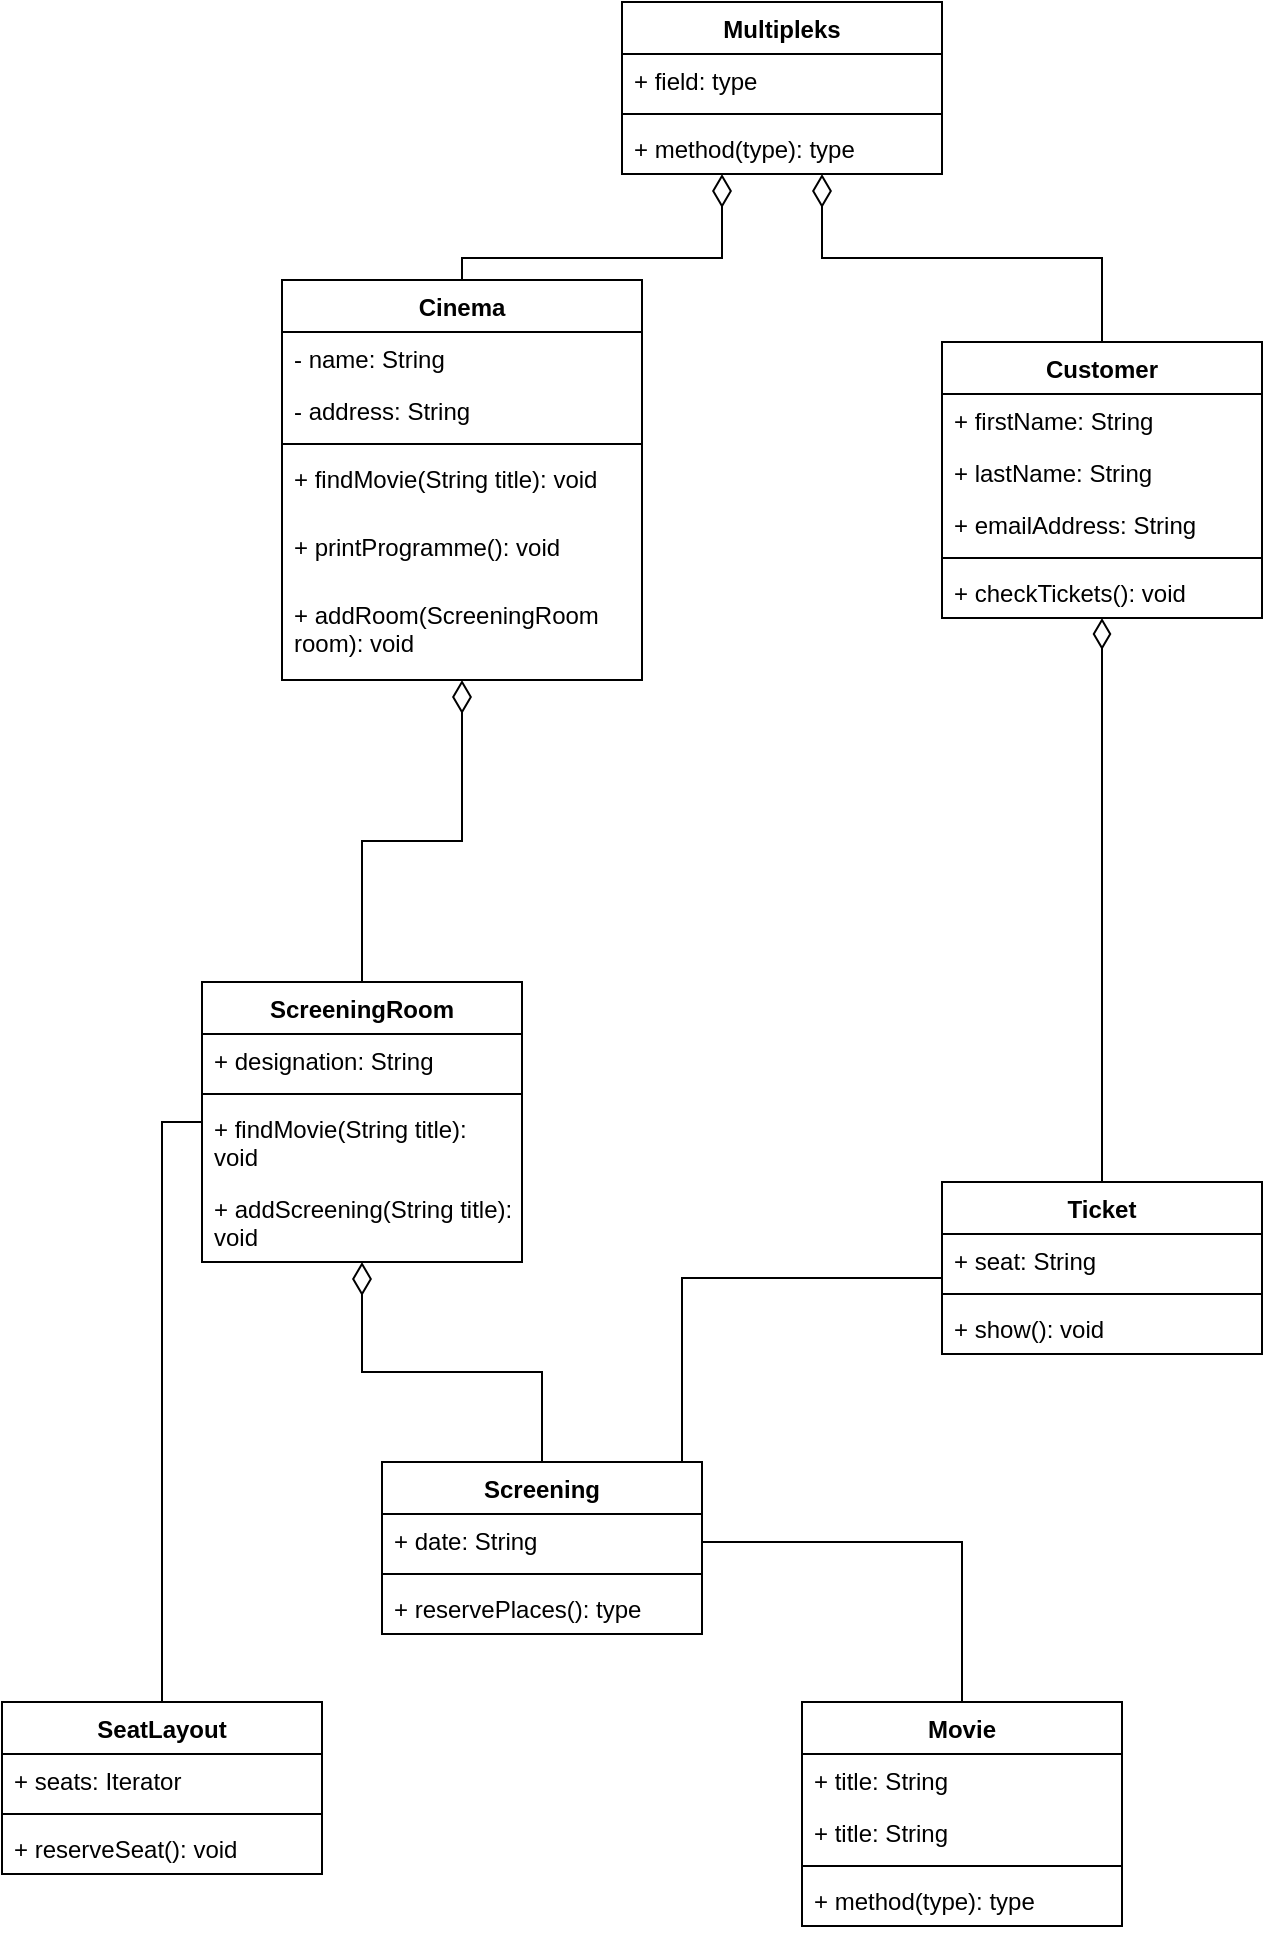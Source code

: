 <mxfile version="24.7.17">
  <diagram name="Strona-1" id="1AEKY5tCfrDMFi1p3VS5">
    <mxGraphModel dx="1194" dy="814" grid="1" gridSize="10" guides="1" tooltips="1" connect="1" arrows="1" fold="1" page="1" pageScale="1" pageWidth="827" pageHeight="1169" math="0" shadow="0">
      <root>
        <mxCell id="0" />
        <mxCell id="1" parent="0" />
        <mxCell id="unSGOQzExePCMTm-dUKI-5" style="edgeStyle=orthogonalEdgeStyle;rounded=0;orthogonalLoop=1;jettySize=auto;html=1;endArrow=diamondThin;endFill=0;endSize=14;" edge="1" parent="1" source="GAVg0c8g9KsxBsIheXiO-1" target="unSGOQzExePCMTm-dUKI-1">
          <mxGeometry relative="1" as="geometry">
            <Array as="points">
              <mxPoint x="310" y="148" />
              <mxPoint x="440" y="148" />
            </Array>
          </mxGeometry>
        </mxCell>
        <mxCell id="GAVg0c8g9KsxBsIheXiO-1" value="Cinema" style="swimlane;fontStyle=1;align=center;verticalAlign=top;childLayout=stackLayout;horizontal=1;startSize=26;horizontalStack=0;resizeParent=1;resizeParentMax=0;resizeLast=0;collapsible=1;marginBottom=0;whiteSpace=wrap;html=1;" parent="1" vertex="1">
          <mxGeometry x="220" y="159" width="180" height="200" as="geometry" />
        </mxCell>
        <mxCell id="GAVg0c8g9KsxBsIheXiO-2" value="- name: String" style="text;strokeColor=none;fillColor=none;align=left;verticalAlign=top;spacingLeft=4;spacingRight=4;overflow=hidden;rotatable=0;points=[[0,0.5],[1,0.5]];portConstraint=eastwest;whiteSpace=wrap;html=1;" parent="GAVg0c8g9KsxBsIheXiO-1" vertex="1">
          <mxGeometry y="26" width="180" height="26" as="geometry" />
        </mxCell>
        <mxCell id="GAVg0c8g9KsxBsIheXiO-32" value="- address: String" style="text;strokeColor=none;fillColor=none;align=left;verticalAlign=top;spacingLeft=4;spacingRight=4;overflow=hidden;rotatable=0;points=[[0,0.5],[1,0.5]];portConstraint=eastwest;whiteSpace=wrap;html=1;" parent="GAVg0c8g9KsxBsIheXiO-1" vertex="1">
          <mxGeometry y="52" width="180" height="26" as="geometry" />
        </mxCell>
        <mxCell id="GAVg0c8g9KsxBsIheXiO-3" value="" style="line;strokeWidth=1;fillColor=none;align=left;verticalAlign=middle;spacingTop=-1;spacingLeft=3;spacingRight=3;rotatable=0;labelPosition=right;points=[];portConstraint=eastwest;strokeColor=inherit;" parent="GAVg0c8g9KsxBsIheXiO-1" vertex="1">
          <mxGeometry y="78" width="180" height="8" as="geometry" />
        </mxCell>
        <mxCell id="GAVg0c8g9KsxBsIheXiO-4" value="+ findMovie(String title): void" style="text;strokeColor=none;fillColor=none;align=left;verticalAlign=top;spacingLeft=4;spacingRight=4;overflow=hidden;rotatable=0;points=[[0,0.5],[1,0.5]];portConstraint=eastwest;whiteSpace=wrap;html=1;" parent="GAVg0c8g9KsxBsIheXiO-1" vertex="1">
          <mxGeometry y="86" width="180" height="34" as="geometry" />
        </mxCell>
        <mxCell id="GAVg0c8g9KsxBsIheXiO-33" value="+ printProgramme(): void" style="text;strokeColor=none;fillColor=none;align=left;verticalAlign=top;spacingLeft=4;spacingRight=4;overflow=hidden;rotatable=0;points=[[0,0.5],[1,0.5]];portConstraint=eastwest;whiteSpace=wrap;html=1;" parent="GAVg0c8g9KsxBsIheXiO-1" vertex="1">
          <mxGeometry y="120" width="180" height="34" as="geometry" />
        </mxCell>
        <mxCell id="unSGOQzExePCMTm-dUKI-7" value="+ addRoom(ScreeningRoom room): void" style="text;strokeColor=none;fillColor=none;align=left;verticalAlign=top;spacingLeft=4;spacingRight=4;overflow=hidden;rotatable=0;points=[[0,0.5],[1,0.5]];portConstraint=eastwest;whiteSpace=wrap;html=1;" vertex="1" parent="GAVg0c8g9KsxBsIheXiO-1">
          <mxGeometry y="154" width="180" height="46" as="geometry" />
        </mxCell>
        <mxCell id="GAVg0c8g9KsxBsIheXiO-25" style="edgeStyle=orthogonalEdgeStyle;rounded=0;orthogonalLoop=1;jettySize=auto;html=1;entryX=0.5;entryY=0;entryDx=0;entryDy=0;endArrow=none;endFill=0;" parent="1" source="GAVg0c8g9KsxBsIheXiO-5" target="GAVg0c8g9KsxBsIheXiO-9" edge="1">
          <mxGeometry relative="1" as="geometry">
            <Array as="points">
              <mxPoint x="560" y="790" />
            </Array>
          </mxGeometry>
        </mxCell>
        <mxCell id="GAVg0c8g9KsxBsIheXiO-46" style="edgeStyle=orthogonalEdgeStyle;rounded=0;orthogonalLoop=1;jettySize=auto;html=1;entryX=0;entryY=0.5;entryDx=0;entryDy=0;endArrow=none;endFill=0;" parent="1" source="GAVg0c8g9KsxBsIheXiO-5" target="GAVg0c8g9KsxBsIheXiO-42" edge="1">
          <mxGeometry relative="1" as="geometry">
            <Array as="points">
              <mxPoint x="420" y="658" />
              <mxPoint x="550" y="658" />
            </Array>
          </mxGeometry>
        </mxCell>
        <mxCell id="GAVg0c8g9KsxBsIheXiO-5" value="Screening" style="swimlane;fontStyle=1;align=center;verticalAlign=top;childLayout=stackLayout;horizontal=1;startSize=26;horizontalStack=0;resizeParent=1;resizeParentMax=0;resizeLast=0;collapsible=1;marginBottom=0;whiteSpace=wrap;html=1;" parent="1" vertex="1">
          <mxGeometry x="270" y="750" width="160" height="86" as="geometry" />
        </mxCell>
        <mxCell id="GAVg0c8g9KsxBsIheXiO-6" value="+ date: String" style="text;strokeColor=none;fillColor=none;align=left;verticalAlign=top;spacingLeft=4;spacingRight=4;overflow=hidden;rotatable=0;points=[[0,0.5],[1,0.5]];portConstraint=eastwest;whiteSpace=wrap;html=1;" parent="GAVg0c8g9KsxBsIheXiO-5" vertex="1">
          <mxGeometry y="26" width="160" height="26" as="geometry" />
        </mxCell>
        <mxCell id="GAVg0c8g9KsxBsIheXiO-7" value="" style="line;strokeWidth=1;fillColor=none;align=left;verticalAlign=middle;spacingTop=-1;spacingLeft=3;spacingRight=3;rotatable=0;labelPosition=right;points=[];portConstraint=eastwest;strokeColor=inherit;" parent="GAVg0c8g9KsxBsIheXiO-5" vertex="1">
          <mxGeometry y="52" width="160" height="8" as="geometry" />
        </mxCell>
        <mxCell id="GAVg0c8g9KsxBsIheXiO-8" value="+ reservePlaces(): type" style="text;strokeColor=none;fillColor=none;align=left;verticalAlign=top;spacingLeft=4;spacingRight=4;overflow=hidden;rotatable=0;points=[[0,0.5],[1,0.5]];portConstraint=eastwest;whiteSpace=wrap;html=1;" parent="GAVg0c8g9KsxBsIheXiO-5" vertex="1">
          <mxGeometry y="60" width="160" height="26" as="geometry" />
        </mxCell>
        <mxCell id="GAVg0c8g9KsxBsIheXiO-9" value="Movie" style="swimlane;fontStyle=1;align=center;verticalAlign=top;childLayout=stackLayout;horizontal=1;startSize=26;horizontalStack=0;resizeParent=1;resizeParentMax=0;resizeLast=0;collapsible=1;marginBottom=0;whiteSpace=wrap;html=1;" parent="1" vertex="1">
          <mxGeometry x="480" y="870" width="160" height="112" as="geometry" />
        </mxCell>
        <mxCell id="GAVg0c8g9KsxBsIheXiO-10" value="+ title: String" style="text;strokeColor=none;fillColor=none;align=left;verticalAlign=top;spacingLeft=4;spacingRight=4;overflow=hidden;rotatable=0;points=[[0,0.5],[1,0.5]];portConstraint=eastwest;whiteSpace=wrap;html=1;" parent="GAVg0c8g9KsxBsIheXiO-9" vertex="1">
          <mxGeometry y="26" width="160" height="26" as="geometry" />
        </mxCell>
        <mxCell id="GAVg0c8g9KsxBsIheXiO-26" value="+ title: String" style="text;strokeColor=none;fillColor=none;align=left;verticalAlign=top;spacingLeft=4;spacingRight=4;overflow=hidden;rotatable=0;points=[[0,0.5],[1,0.5]];portConstraint=eastwest;whiteSpace=wrap;html=1;" parent="GAVg0c8g9KsxBsIheXiO-9" vertex="1">
          <mxGeometry y="52" width="160" height="26" as="geometry" />
        </mxCell>
        <mxCell id="GAVg0c8g9KsxBsIheXiO-11" value="" style="line;strokeWidth=1;fillColor=none;align=left;verticalAlign=middle;spacingTop=-1;spacingLeft=3;spacingRight=3;rotatable=0;labelPosition=right;points=[];portConstraint=eastwest;strokeColor=inherit;" parent="GAVg0c8g9KsxBsIheXiO-9" vertex="1">
          <mxGeometry y="78" width="160" height="8" as="geometry" />
        </mxCell>
        <mxCell id="GAVg0c8g9KsxBsIheXiO-12" value="+ method(type): type" style="text;strokeColor=none;fillColor=none;align=left;verticalAlign=top;spacingLeft=4;spacingRight=4;overflow=hidden;rotatable=0;points=[[0,0.5],[1,0.5]];portConstraint=eastwest;whiteSpace=wrap;html=1;" parent="GAVg0c8g9KsxBsIheXiO-9" vertex="1">
          <mxGeometry y="86" width="160" height="26" as="geometry" />
        </mxCell>
        <mxCell id="GAVg0c8g9KsxBsIheXiO-17" value="ScreeningRoom" style="swimlane;fontStyle=1;align=center;verticalAlign=top;childLayout=stackLayout;horizontal=1;startSize=26;horizontalStack=0;resizeParent=1;resizeParentMax=0;resizeLast=0;collapsible=1;marginBottom=0;whiteSpace=wrap;html=1;" parent="1" vertex="1">
          <mxGeometry x="180" y="510" width="160" height="140" as="geometry" />
        </mxCell>
        <mxCell id="GAVg0c8g9KsxBsIheXiO-18" value="+ designation: String" style="text;strokeColor=none;fillColor=none;align=left;verticalAlign=top;spacingLeft=4;spacingRight=4;overflow=hidden;rotatable=0;points=[[0,0.5],[1,0.5]];portConstraint=eastwest;whiteSpace=wrap;html=1;" parent="GAVg0c8g9KsxBsIheXiO-17" vertex="1">
          <mxGeometry y="26" width="160" height="26" as="geometry" />
        </mxCell>
        <mxCell id="GAVg0c8g9KsxBsIheXiO-19" value="" style="line;strokeWidth=1;fillColor=none;align=left;verticalAlign=middle;spacingTop=-1;spacingLeft=3;spacingRight=3;rotatable=0;labelPosition=right;points=[];portConstraint=eastwest;strokeColor=inherit;" parent="GAVg0c8g9KsxBsIheXiO-17" vertex="1">
          <mxGeometry y="52" width="160" height="8" as="geometry" />
        </mxCell>
        <mxCell id="GAVg0c8g9KsxBsIheXiO-20" value="+ findMovie(String title): void" style="text;strokeColor=none;fillColor=none;align=left;verticalAlign=top;spacingLeft=4;spacingRight=4;overflow=hidden;rotatable=0;points=[[0,0.5],[1,0.5]];portConstraint=eastwest;whiteSpace=wrap;html=1;" parent="GAVg0c8g9KsxBsIheXiO-17" vertex="1">
          <mxGeometry y="60" width="160" height="40" as="geometry" />
        </mxCell>
        <mxCell id="GAVg0c8g9KsxBsIheXiO-49" value="+ addScreening(String title): void" style="text;strokeColor=none;fillColor=none;align=left;verticalAlign=top;spacingLeft=4;spacingRight=4;overflow=hidden;rotatable=0;points=[[0,0.5],[1,0.5]];portConstraint=eastwest;whiteSpace=wrap;html=1;" parent="GAVg0c8g9KsxBsIheXiO-17" vertex="1">
          <mxGeometry y="100" width="160" height="40" as="geometry" />
        </mxCell>
        <mxCell id="GAVg0c8g9KsxBsIheXiO-21" style="edgeStyle=orthogonalEdgeStyle;rounded=0;orthogonalLoop=1;jettySize=auto;html=1;endArrow=diamondThin;endFill=0;endSize=14;entryX=0.5;entryY=1;entryDx=0;entryDy=0;" parent="1" source="GAVg0c8g9KsxBsIheXiO-17" target="GAVg0c8g9KsxBsIheXiO-1" edge="1">
          <mxGeometry relative="1" as="geometry">
            <mxPoint x="310" y="340" as="targetPoint" />
          </mxGeometry>
        </mxCell>
        <mxCell id="GAVg0c8g9KsxBsIheXiO-31" style="edgeStyle=orthogonalEdgeStyle;rounded=0;orthogonalLoop=1;jettySize=auto;html=1;endArrow=none;endFill=0;" parent="1" source="GAVg0c8g9KsxBsIheXiO-27" target="GAVg0c8g9KsxBsIheXiO-17" edge="1">
          <mxGeometry relative="1" as="geometry">
            <Array as="points">
              <mxPoint x="160" y="580" />
            </Array>
          </mxGeometry>
        </mxCell>
        <mxCell id="GAVg0c8g9KsxBsIheXiO-27" value="SeatLayout" style="swimlane;fontStyle=1;align=center;verticalAlign=top;childLayout=stackLayout;horizontal=1;startSize=26;horizontalStack=0;resizeParent=1;resizeParentMax=0;resizeLast=0;collapsible=1;marginBottom=0;whiteSpace=wrap;html=1;" parent="1" vertex="1">
          <mxGeometry x="80" y="870" width="160" height="86" as="geometry" />
        </mxCell>
        <mxCell id="GAVg0c8g9KsxBsIheXiO-28" value="+ seats: Iterator" style="text;strokeColor=none;fillColor=none;align=left;verticalAlign=top;spacingLeft=4;spacingRight=4;overflow=hidden;rotatable=0;points=[[0,0.5],[1,0.5]];portConstraint=eastwest;whiteSpace=wrap;html=1;" parent="GAVg0c8g9KsxBsIheXiO-27" vertex="1">
          <mxGeometry y="26" width="160" height="26" as="geometry" />
        </mxCell>
        <mxCell id="GAVg0c8g9KsxBsIheXiO-29" value="" style="line;strokeWidth=1;fillColor=none;align=left;verticalAlign=middle;spacingTop=-1;spacingLeft=3;spacingRight=3;rotatable=0;labelPosition=right;points=[];portConstraint=eastwest;strokeColor=inherit;" parent="GAVg0c8g9KsxBsIheXiO-27" vertex="1">
          <mxGeometry y="52" width="160" height="8" as="geometry" />
        </mxCell>
        <mxCell id="GAVg0c8g9KsxBsIheXiO-30" value="+ reserveSeat(): void" style="text;strokeColor=none;fillColor=none;align=left;verticalAlign=top;spacingLeft=4;spacingRight=4;overflow=hidden;rotatable=0;points=[[0,0.5],[1,0.5]];portConstraint=eastwest;whiteSpace=wrap;html=1;" parent="GAVg0c8g9KsxBsIheXiO-27" vertex="1">
          <mxGeometry y="60" width="160" height="26" as="geometry" />
        </mxCell>
        <mxCell id="GAVg0c8g9KsxBsIheXiO-34" style="edgeStyle=orthogonalEdgeStyle;rounded=0;orthogonalLoop=1;jettySize=auto;html=1;endArrow=diamondThin;endFill=0;endSize=14;" parent="1" source="GAVg0c8g9KsxBsIheXiO-5" target="GAVg0c8g9KsxBsIheXiO-17" edge="1">
          <mxGeometry relative="1" as="geometry" />
        </mxCell>
        <mxCell id="unSGOQzExePCMTm-dUKI-6" style="edgeStyle=orthogonalEdgeStyle;rounded=0;orthogonalLoop=1;jettySize=auto;html=1;endSize=14;endArrow=diamondThin;endFill=0;" edge="1" parent="1" source="GAVg0c8g9KsxBsIheXiO-35" target="unSGOQzExePCMTm-dUKI-1">
          <mxGeometry relative="1" as="geometry">
            <Array as="points">
              <mxPoint x="630" y="148" />
              <mxPoint x="490" y="148" />
            </Array>
          </mxGeometry>
        </mxCell>
        <mxCell id="GAVg0c8g9KsxBsIheXiO-35" value="Customer" style="swimlane;fontStyle=1;align=center;verticalAlign=top;childLayout=stackLayout;horizontal=1;startSize=26;horizontalStack=0;resizeParent=1;resizeParentMax=0;resizeLast=0;collapsible=1;marginBottom=0;whiteSpace=wrap;html=1;" parent="1" vertex="1">
          <mxGeometry x="550" y="190" width="160" height="138" as="geometry" />
        </mxCell>
        <mxCell id="GAVg0c8g9KsxBsIheXiO-36" value="+ firstName: String" style="text;strokeColor=none;fillColor=none;align=left;verticalAlign=top;spacingLeft=4;spacingRight=4;overflow=hidden;rotatable=0;points=[[0,0.5],[1,0.5]];portConstraint=eastwest;whiteSpace=wrap;html=1;" parent="GAVg0c8g9KsxBsIheXiO-35" vertex="1">
          <mxGeometry y="26" width="160" height="26" as="geometry" />
        </mxCell>
        <mxCell id="GAVg0c8g9KsxBsIheXiO-39" value="+ lastName: String" style="text;strokeColor=none;fillColor=none;align=left;verticalAlign=top;spacingLeft=4;spacingRight=4;overflow=hidden;rotatable=0;points=[[0,0.5],[1,0.5]];portConstraint=eastwest;whiteSpace=wrap;html=1;" parent="GAVg0c8g9KsxBsIheXiO-35" vertex="1">
          <mxGeometry y="52" width="160" height="26" as="geometry" />
        </mxCell>
        <mxCell id="GAVg0c8g9KsxBsIheXiO-40" value="+ emailAddress: String" style="text;strokeColor=none;fillColor=none;align=left;verticalAlign=top;spacingLeft=4;spacingRight=4;overflow=hidden;rotatable=0;points=[[0,0.5],[1,0.5]];portConstraint=eastwest;whiteSpace=wrap;html=1;" parent="GAVg0c8g9KsxBsIheXiO-35" vertex="1">
          <mxGeometry y="78" width="160" height="26" as="geometry" />
        </mxCell>
        <mxCell id="GAVg0c8g9KsxBsIheXiO-37" value="" style="line;strokeWidth=1;fillColor=none;align=left;verticalAlign=middle;spacingTop=-1;spacingLeft=3;spacingRight=3;rotatable=0;labelPosition=right;points=[];portConstraint=eastwest;strokeColor=inherit;" parent="GAVg0c8g9KsxBsIheXiO-35" vertex="1">
          <mxGeometry y="104" width="160" height="8" as="geometry" />
        </mxCell>
        <mxCell id="GAVg0c8g9KsxBsIheXiO-38" value="+ checkTickets(): void" style="text;strokeColor=none;fillColor=none;align=left;verticalAlign=top;spacingLeft=4;spacingRight=4;overflow=hidden;rotatable=0;points=[[0,0.5],[1,0.5]];portConstraint=eastwest;whiteSpace=wrap;html=1;" parent="GAVg0c8g9KsxBsIheXiO-35" vertex="1">
          <mxGeometry y="112" width="160" height="26" as="geometry" />
        </mxCell>
        <mxCell id="GAVg0c8g9KsxBsIheXiO-48" style="edgeStyle=orthogonalEdgeStyle;rounded=0;orthogonalLoop=1;jettySize=auto;html=1;endArrow=diamondThin;endFill=0;endSize=13;" parent="1" source="GAVg0c8g9KsxBsIheXiO-41" target="GAVg0c8g9KsxBsIheXiO-35" edge="1">
          <mxGeometry relative="1" as="geometry" />
        </mxCell>
        <mxCell id="GAVg0c8g9KsxBsIheXiO-41" value="Ticket" style="swimlane;fontStyle=1;align=center;verticalAlign=top;childLayout=stackLayout;horizontal=1;startSize=26;horizontalStack=0;resizeParent=1;resizeParentMax=0;resizeLast=0;collapsible=1;marginBottom=0;whiteSpace=wrap;html=1;" parent="1" vertex="1">
          <mxGeometry x="550" y="610" width="160" height="86" as="geometry" />
        </mxCell>
        <mxCell id="GAVg0c8g9KsxBsIheXiO-42" value="+ seat: String" style="text;strokeColor=none;fillColor=none;align=left;verticalAlign=top;spacingLeft=4;spacingRight=4;overflow=hidden;rotatable=0;points=[[0,0.5],[1,0.5]];portConstraint=eastwest;whiteSpace=wrap;html=1;" parent="GAVg0c8g9KsxBsIheXiO-41" vertex="1">
          <mxGeometry y="26" width="160" height="26" as="geometry" />
        </mxCell>
        <mxCell id="GAVg0c8g9KsxBsIheXiO-43" value="" style="line;strokeWidth=1;fillColor=none;align=left;verticalAlign=middle;spacingTop=-1;spacingLeft=3;spacingRight=3;rotatable=0;labelPosition=right;points=[];portConstraint=eastwest;strokeColor=inherit;" parent="GAVg0c8g9KsxBsIheXiO-41" vertex="1">
          <mxGeometry y="52" width="160" height="8" as="geometry" />
        </mxCell>
        <mxCell id="GAVg0c8g9KsxBsIheXiO-44" value="+ show(): void" style="text;strokeColor=none;fillColor=none;align=left;verticalAlign=top;spacingLeft=4;spacingRight=4;overflow=hidden;rotatable=0;points=[[0,0.5],[1,0.5]];portConstraint=eastwest;whiteSpace=wrap;html=1;" parent="GAVg0c8g9KsxBsIheXiO-41" vertex="1">
          <mxGeometry y="60" width="160" height="26" as="geometry" />
        </mxCell>
        <mxCell id="unSGOQzExePCMTm-dUKI-1" value="Multipleks" style="swimlane;fontStyle=1;align=center;verticalAlign=top;childLayout=stackLayout;horizontal=1;startSize=26;horizontalStack=0;resizeParent=1;resizeParentMax=0;resizeLast=0;collapsible=1;marginBottom=0;whiteSpace=wrap;html=1;" vertex="1" parent="1">
          <mxGeometry x="390" y="20" width="160" height="86" as="geometry" />
        </mxCell>
        <mxCell id="unSGOQzExePCMTm-dUKI-2" value="+ field: type" style="text;strokeColor=none;fillColor=none;align=left;verticalAlign=top;spacingLeft=4;spacingRight=4;overflow=hidden;rotatable=0;points=[[0,0.5],[1,0.5]];portConstraint=eastwest;whiteSpace=wrap;html=1;" vertex="1" parent="unSGOQzExePCMTm-dUKI-1">
          <mxGeometry y="26" width="160" height="26" as="geometry" />
        </mxCell>
        <mxCell id="unSGOQzExePCMTm-dUKI-3" value="" style="line;strokeWidth=1;fillColor=none;align=left;verticalAlign=middle;spacingTop=-1;spacingLeft=3;spacingRight=3;rotatable=0;labelPosition=right;points=[];portConstraint=eastwest;strokeColor=inherit;" vertex="1" parent="unSGOQzExePCMTm-dUKI-1">
          <mxGeometry y="52" width="160" height="8" as="geometry" />
        </mxCell>
        <mxCell id="unSGOQzExePCMTm-dUKI-4" value="+ method(type): type" style="text;strokeColor=none;fillColor=none;align=left;verticalAlign=top;spacingLeft=4;spacingRight=4;overflow=hidden;rotatable=0;points=[[0,0.5],[1,0.5]];portConstraint=eastwest;whiteSpace=wrap;html=1;" vertex="1" parent="unSGOQzExePCMTm-dUKI-1">
          <mxGeometry y="60" width="160" height="26" as="geometry" />
        </mxCell>
      </root>
    </mxGraphModel>
  </diagram>
</mxfile>
